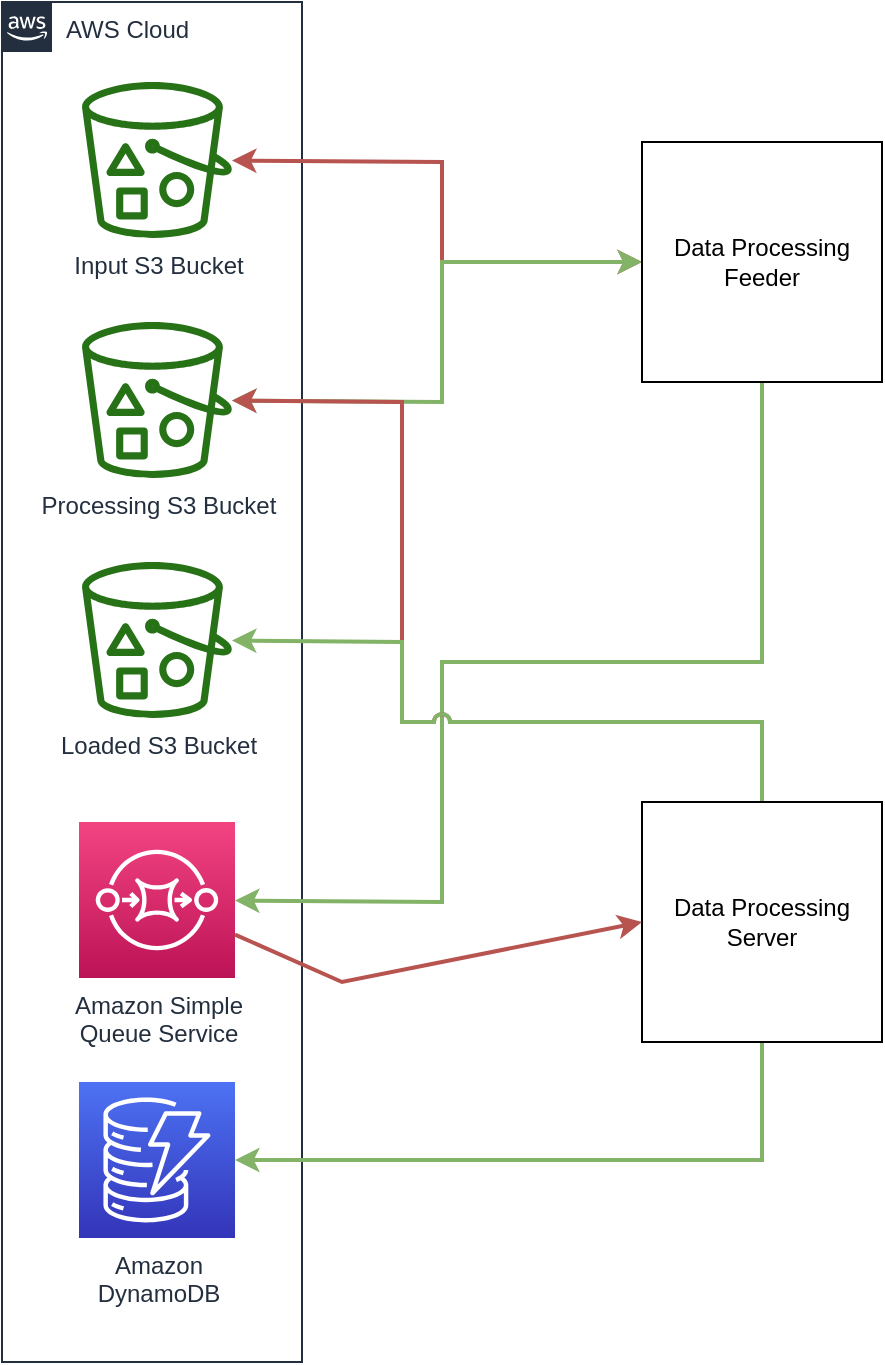 <mxfile version="20.8.13" type="device"><diagram id="Ht1M8jgEwFfnCIfOTk4-" name="Page-1"><mxGraphModel dx="1602" dy="1007" grid="1" gridSize="10" guides="1" tooltips="1" connect="1" arrows="1" fold="1" page="1" pageScale="1" pageWidth="1169" pageHeight="827" math="0" shadow="0"><root><mxCell id="0"/><mxCell id="1" parent="0"/><mxCell id="UEzPUAAOIrF-is8g5C7q-74" value="AWS Cloud" style="points=[[0,0],[0.25,0],[0.5,0],[0.75,0],[1,0],[1,0.25],[1,0.5],[1,0.75],[1,1],[0.75,1],[0.5,1],[0.25,1],[0,1],[0,0.75],[0,0.5],[0,0.25]];outlineConnect=0;gradientColor=none;html=1;whiteSpace=wrap;fontSize=12;fontStyle=0;shape=mxgraph.aws4.group;grIcon=mxgraph.aws4.group_aws_cloud_alt;strokeColor=#232F3E;fillColor=none;verticalAlign=top;align=left;spacingLeft=30;fontColor=#232F3E;dashed=0;labelBackgroundColor=#ffffff;container=1;pointerEvents=0;collapsible=0;recursiveResize=0;" parent="1" vertex="1"><mxGeometry x="50" y="80" width="150" height="680" as="geometry"/></mxCell><mxCell id="UEzPUAAOIrF-is8g5C7q-77" value="Input S3 Bucket" style="outlineConnect=0;fontColor=#232F3E;gradientColor=none;fillColor=#277116;strokeColor=none;dashed=0;verticalLabelPosition=bottom;verticalAlign=top;align=center;html=1;fontSize=12;fontStyle=0;aspect=fixed;pointerEvents=1;shape=mxgraph.aws4.bucket_with_objects;labelBackgroundColor=#ffffff;" parent="UEzPUAAOIrF-is8g5C7q-74" vertex="1"><mxGeometry x="40" y="40" width="75" height="78" as="geometry"/></mxCell><mxCell id="pKM-Byb4mDlKguC4ZP5O-1" value="Processing S3 Bucket" style="outlineConnect=0;fontColor=#232F3E;gradientColor=none;fillColor=#277116;strokeColor=none;dashed=0;verticalLabelPosition=bottom;verticalAlign=top;align=center;html=1;fontSize=12;fontStyle=0;aspect=fixed;pointerEvents=1;shape=mxgraph.aws4.bucket_with_objects;labelBackgroundColor=#ffffff;" vertex="1" parent="UEzPUAAOIrF-is8g5C7q-74"><mxGeometry x="40" y="160" width="75" height="78" as="geometry"/></mxCell><mxCell id="pKM-Byb4mDlKguC4ZP5O-2" value="Loaded S3 Bucket" style="outlineConnect=0;fontColor=#232F3E;gradientColor=none;fillColor=#277116;strokeColor=none;dashed=0;verticalLabelPosition=bottom;verticalAlign=top;align=center;html=1;fontSize=12;fontStyle=0;aspect=fixed;pointerEvents=1;shape=mxgraph.aws4.bucket_with_objects;labelBackgroundColor=#ffffff;" vertex="1" parent="UEzPUAAOIrF-is8g5C7q-74"><mxGeometry x="40" y="280" width="75" height="78" as="geometry"/></mxCell><mxCell id="UEzPUAAOIrF-is8g5C7q-82" value="Amazon Simple&lt;br&gt;Queue Service&lt;br&gt;" style="outlineConnect=0;fontColor=#232F3E;gradientColor=#F34482;gradientDirection=north;fillColor=#BC1356;strokeColor=#ffffff;dashed=0;verticalLabelPosition=bottom;verticalAlign=top;align=center;html=1;fontSize=12;fontStyle=0;aspect=fixed;shape=mxgraph.aws4.resourceIcon;resIcon=mxgraph.aws4.sqs;labelBackgroundColor=#ffffff;" parent="UEzPUAAOIrF-is8g5C7q-74" vertex="1"><mxGeometry x="38.5" y="410" width="78" height="78" as="geometry"/></mxCell><mxCell id="UEzPUAAOIrF-is8g5C7q-87" value="Amazon&lt;br&gt;DynamoDB" style="outlineConnect=0;fontColor=#232F3E;gradientColor=#4D72F3;gradientDirection=north;fillColor=#3334B9;strokeColor=#ffffff;dashed=0;verticalLabelPosition=bottom;verticalAlign=top;align=center;html=1;fontSize=12;fontStyle=0;aspect=fixed;shape=mxgraph.aws4.resourceIcon;resIcon=mxgraph.aws4.dynamodb;labelBackgroundColor=#ffffff;" parent="UEzPUAAOIrF-is8g5C7q-74" vertex="1"><mxGeometry x="38.5" y="540" width="78" height="78" as="geometry"/></mxCell><mxCell id="pKM-Byb4mDlKguC4ZP5O-5" style="edgeStyle=none;rounded=0;orthogonalLoop=1;jettySize=auto;html=1;strokeColor=#b85450;endArrow=classic;endFill=1;startArrow=classic;startFill=1;strokeWidth=2;fillColor=#f8cecc;" edge="1" parent="1" source="pKM-Byb4mDlKguC4ZP5O-3" target="UEzPUAAOIrF-is8g5C7q-77"><mxGeometry relative="1" as="geometry"><Array as="points"><mxPoint x="270" y="210"/><mxPoint x="270" y="160"/></Array></mxGeometry></mxCell><mxCell id="pKM-Byb4mDlKguC4ZP5O-6" style="edgeStyle=none;rounded=0;orthogonalLoop=1;jettySize=auto;html=1;strokeColor=#82b366;strokeWidth=2;startArrow=classic;startFill=1;endArrow=classic;endFill=1;fillColor=#d5e8d4;" edge="1" parent="1" source="pKM-Byb4mDlKguC4ZP5O-3" target="pKM-Byb4mDlKguC4ZP5O-1"><mxGeometry relative="1" as="geometry"><Array as="points"><mxPoint x="270" y="210"/><mxPoint x="270" y="280"/></Array></mxGeometry></mxCell><mxCell id="pKM-Byb4mDlKguC4ZP5O-7" style="edgeStyle=none;rounded=0;orthogonalLoop=1;jettySize=auto;html=1;strokeColor=#82b366;strokeWidth=2;startArrow=none;startFill=0;endArrow=classic;endFill=1;fillColor=#d5e8d4;" edge="1" parent="1" source="pKM-Byb4mDlKguC4ZP5O-3" target="UEzPUAAOIrF-is8g5C7q-82"><mxGeometry relative="1" as="geometry"><Array as="points"><mxPoint x="430" y="410"/><mxPoint x="270" y="410"/><mxPoint x="270" y="530"/></Array></mxGeometry></mxCell><mxCell id="pKM-Byb4mDlKguC4ZP5O-3" value="Data Processing Feeder&lt;br&gt;" style="whiteSpace=wrap;html=1;aspect=fixed;gradientColor=none;" vertex="1" parent="1"><mxGeometry x="370" y="150" width="120" height="120" as="geometry"/></mxCell><mxCell id="pKM-Byb4mDlKguC4ZP5O-10" style="edgeStyle=none;rounded=0;orthogonalLoop=1;jettySize=auto;html=1;strokeColor=#b85450;strokeWidth=2;startArrow=none;startFill=0;endArrow=classic;endFill=1;jumpStyle=arc;fillColor=#f8cecc;" edge="1" parent="1" source="pKM-Byb4mDlKguC4ZP5O-8" target="pKM-Byb4mDlKguC4ZP5O-1"><mxGeometry relative="1" as="geometry"><Array as="points"><mxPoint x="430" y="440"/><mxPoint x="250" y="440"/><mxPoint x="250" y="280"/></Array></mxGeometry></mxCell><mxCell id="pKM-Byb4mDlKguC4ZP5O-11" style="edgeStyle=none;rounded=0;jumpStyle=arc;orthogonalLoop=1;jettySize=auto;html=1;exitX=0.5;exitY=0;exitDx=0;exitDy=0;strokeColor=#82b366;strokeWidth=2;startArrow=none;startFill=0;endArrow=classic;endFill=1;fillColor=#d5e8d4;" edge="1" parent="1" source="pKM-Byb4mDlKguC4ZP5O-8" target="pKM-Byb4mDlKguC4ZP5O-2"><mxGeometry relative="1" as="geometry"><Array as="points"><mxPoint x="430" y="440"/><mxPoint x="290" y="440"/><mxPoint x="250" y="440"/><mxPoint x="250" y="400"/></Array></mxGeometry></mxCell><mxCell id="pKM-Byb4mDlKguC4ZP5O-12" style="edgeStyle=none;rounded=0;jumpStyle=arc;orthogonalLoop=1;jettySize=auto;html=1;strokeColor=#82b366;strokeWidth=2;startArrow=none;startFill=0;endArrow=classic;endFill=1;fillColor=#d5e8d4;" edge="1" parent="1" source="pKM-Byb4mDlKguC4ZP5O-8" target="UEzPUAAOIrF-is8g5C7q-87"><mxGeometry relative="1" as="geometry"><Array as="points"><mxPoint x="430" y="659"/></Array></mxGeometry></mxCell><mxCell id="pKM-Byb4mDlKguC4ZP5O-8" value="Data Processing Server" style="whiteSpace=wrap;html=1;aspect=fixed;" vertex="1" parent="1"><mxGeometry x="370" y="480" width="120" height="120" as="geometry"/></mxCell><mxCell id="pKM-Byb4mDlKguC4ZP5O-9" style="edgeStyle=none;rounded=0;orthogonalLoop=1;jettySize=auto;html=1;entryX=0;entryY=0.5;entryDx=0;entryDy=0;strokeColor=#b85450;strokeWidth=2;startArrow=none;startFill=0;endArrow=classic;endFill=1;fillColor=#f8cecc;" edge="1" parent="1" source="UEzPUAAOIrF-is8g5C7q-82" target="pKM-Byb4mDlKguC4ZP5O-8"><mxGeometry relative="1" as="geometry"><Array as="points"><mxPoint x="220" y="570"/></Array></mxGeometry></mxCell></root></mxGraphModel></diagram></mxfile>
